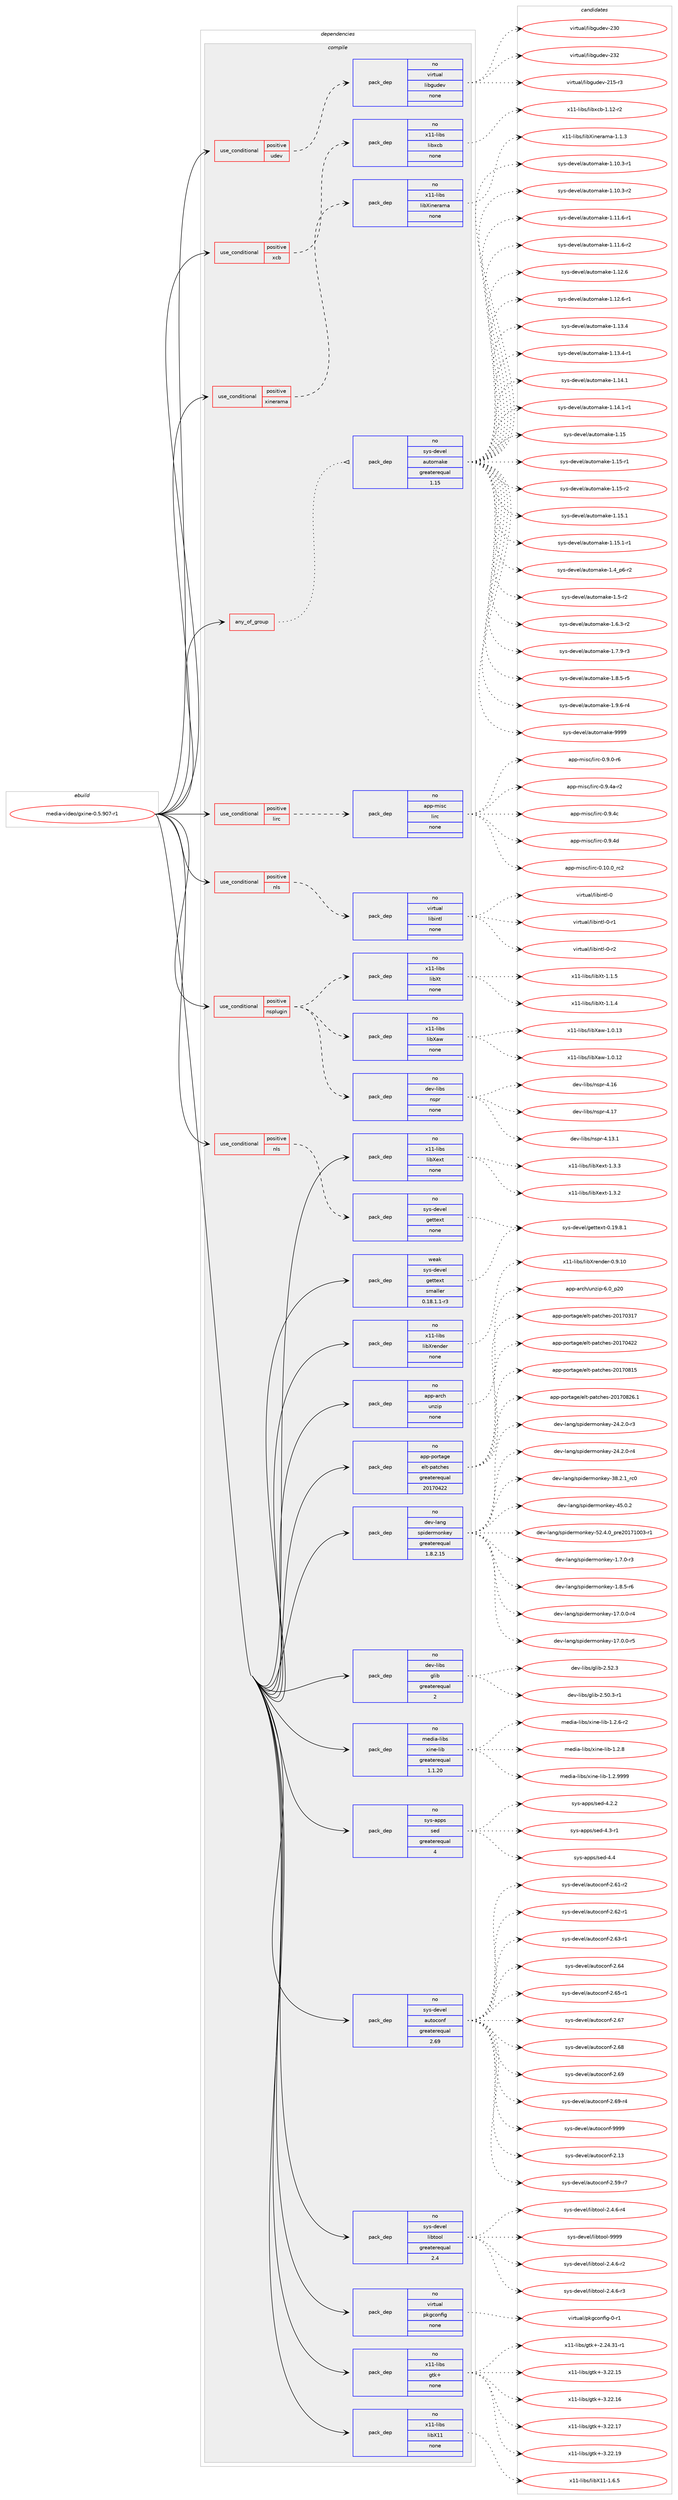 digraph prolog {

# *************
# Graph options
# *************

newrank=true;
concentrate=true;
compound=true;
graph [rankdir=LR,fontname=Helvetica,fontsize=10,ranksep=1.5];#, ranksep=2.5, nodesep=0.2];
edge  [arrowhead=vee];
node  [fontname=Helvetica,fontsize=10];

# **********
# The ebuild
# **********

subgraph cluster_leftcol {
color=gray;
rank=same;
label=<<i>ebuild</i>>;
id [label="media-video/gxine-0.5.907-r1", color=red, width=4, href="../media-video/gxine-0.5.907-r1.svg"];
}

# ****************
# The dependencies
# ****************

subgraph cluster_midcol {
color=gray;
label=<<i>dependencies</i>>;
subgraph cluster_compile {
fillcolor="#eeeeee";
style=filled;
label=<<i>compile</i>>;
subgraph any6188 {
dependency392145 [label=<<TABLE BORDER="0" CELLBORDER="1" CELLSPACING="0" CELLPADDING="4"><TR><TD CELLPADDING="10">any_of_group</TD></TR></TABLE>>, shape=none, color=red];subgraph pack289467 {
dependency392146 [label=<<TABLE BORDER="0" CELLBORDER="1" CELLSPACING="0" CELLPADDING="4" WIDTH="220"><TR><TD ROWSPAN="6" CELLPADDING="30">pack_dep</TD></TR><TR><TD WIDTH="110">no</TD></TR><TR><TD>sys-devel</TD></TR><TR><TD>automake</TD></TR><TR><TD>greaterequal</TD></TR><TR><TD>1.15</TD></TR></TABLE>>, shape=none, color=blue];
}
dependency392145:e -> dependency392146:w [weight=20,style="dotted",arrowhead="oinv"];
}
id:e -> dependency392145:w [weight=20,style="solid",arrowhead="vee"];
subgraph cond96319 {
dependency392147 [label=<<TABLE BORDER="0" CELLBORDER="1" CELLSPACING="0" CELLPADDING="4"><TR><TD ROWSPAN="3" CELLPADDING="10">use_conditional</TD></TR><TR><TD>positive</TD></TR><TR><TD>lirc</TD></TR></TABLE>>, shape=none, color=red];
subgraph pack289468 {
dependency392148 [label=<<TABLE BORDER="0" CELLBORDER="1" CELLSPACING="0" CELLPADDING="4" WIDTH="220"><TR><TD ROWSPAN="6" CELLPADDING="30">pack_dep</TD></TR><TR><TD WIDTH="110">no</TD></TR><TR><TD>app-misc</TD></TR><TR><TD>lirc</TD></TR><TR><TD>none</TD></TR><TR><TD></TD></TR></TABLE>>, shape=none, color=blue];
}
dependency392147:e -> dependency392148:w [weight=20,style="dashed",arrowhead="vee"];
}
id:e -> dependency392147:w [weight=20,style="solid",arrowhead="vee"];
subgraph cond96320 {
dependency392149 [label=<<TABLE BORDER="0" CELLBORDER="1" CELLSPACING="0" CELLPADDING="4"><TR><TD ROWSPAN="3" CELLPADDING="10">use_conditional</TD></TR><TR><TD>positive</TD></TR><TR><TD>nls</TD></TR></TABLE>>, shape=none, color=red];
subgraph pack289469 {
dependency392150 [label=<<TABLE BORDER="0" CELLBORDER="1" CELLSPACING="0" CELLPADDING="4" WIDTH="220"><TR><TD ROWSPAN="6" CELLPADDING="30">pack_dep</TD></TR><TR><TD WIDTH="110">no</TD></TR><TR><TD>sys-devel</TD></TR><TR><TD>gettext</TD></TR><TR><TD>none</TD></TR><TR><TD></TD></TR></TABLE>>, shape=none, color=blue];
}
dependency392149:e -> dependency392150:w [weight=20,style="dashed",arrowhead="vee"];
}
id:e -> dependency392149:w [weight=20,style="solid",arrowhead="vee"];
subgraph cond96321 {
dependency392151 [label=<<TABLE BORDER="0" CELLBORDER="1" CELLSPACING="0" CELLPADDING="4"><TR><TD ROWSPAN="3" CELLPADDING="10">use_conditional</TD></TR><TR><TD>positive</TD></TR><TR><TD>nls</TD></TR></TABLE>>, shape=none, color=red];
subgraph pack289470 {
dependency392152 [label=<<TABLE BORDER="0" CELLBORDER="1" CELLSPACING="0" CELLPADDING="4" WIDTH="220"><TR><TD ROWSPAN="6" CELLPADDING="30">pack_dep</TD></TR><TR><TD WIDTH="110">no</TD></TR><TR><TD>virtual</TD></TR><TR><TD>libintl</TD></TR><TR><TD>none</TD></TR><TR><TD></TD></TR></TABLE>>, shape=none, color=blue];
}
dependency392151:e -> dependency392152:w [weight=20,style="dashed",arrowhead="vee"];
}
id:e -> dependency392151:w [weight=20,style="solid",arrowhead="vee"];
subgraph cond96322 {
dependency392153 [label=<<TABLE BORDER="0" CELLBORDER="1" CELLSPACING="0" CELLPADDING="4"><TR><TD ROWSPAN="3" CELLPADDING="10">use_conditional</TD></TR><TR><TD>positive</TD></TR><TR><TD>nsplugin</TD></TR></TABLE>>, shape=none, color=red];
subgraph pack289471 {
dependency392154 [label=<<TABLE BORDER="0" CELLBORDER="1" CELLSPACING="0" CELLPADDING="4" WIDTH="220"><TR><TD ROWSPAN="6" CELLPADDING="30">pack_dep</TD></TR><TR><TD WIDTH="110">no</TD></TR><TR><TD>dev-libs</TD></TR><TR><TD>nspr</TD></TR><TR><TD>none</TD></TR><TR><TD></TD></TR></TABLE>>, shape=none, color=blue];
}
dependency392153:e -> dependency392154:w [weight=20,style="dashed",arrowhead="vee"];
subgraph pack289472 {
dependency392155 [label=<<TABLE BORDER="0" CELLBORDER="1" CELLSPACING="0" CELLPADDING="4" WIDTH="220"><TR><TD ROWSPAN="6" CELLPADDING="30">pack_dep</TD></TR><TR><TD WIDTH="110">no</TD></TR><TR><TD>x11-libs</TD></TR><TR><TD>libXaw</TD></TR><TR><TD>none</TD></TR><TR><TD></TD></TR></TABLE>>, shape=none, color=blue];
}
dependency392153:e -> dependency392155:w [weight=20,style="dashed",arrowhead="vee"];
subgraph pack289473 {
dependency392156 [label=<<TABLE BORDER="0" CELLBORDER="1" CELLSPACING="0" CELLPADDING="4" WIDTH="220"><TR><TD ROWSPAN="6" CELLPADDING="30">pack_dep</TD></TR><TR><TD WIDTH="110">no</TD></TR><TR><TD>x11-libs</TD></TR><TR><TD>libXt</TD></TR><TR><TD>none</TD></TR><TR><TD></TD></TR></TABLE>>, shape=none, color=blue];
}
dependency392153:e -> dependency392156:w [weight=20,style="dashed",arrowhead="vee"];
}
id:e -> dependency392153:w [weight=20,style="solid",arrowhead="vee"];
subgraph cond96323 {
dependency392157 [label=<<TABLE BORDER="0" CELLBORDER="1" CELLSPACING="0" CELLPADDING="4"><TR><TD ROWSPAN="3" CELLPADDING="10">use_conditional</TD></TR><TR><TD>positive</TD></TR><TR><TD>udev</TD></TR></TABLE>>, shape=none, color=red];
subgraph pack289474 {
dependency392158 [label=<<TABLE BORDER="0" CELLBORDER="1" CELLSPACING="0" CELLPADDING="4" WIDTH="220"><TR><TD ROWSPAN="6" CELLPADDING="30">pack_dep</TD></TR><TR><TD WIDTH="110">no</TD></TR><TR><TD>virtual</TD></TR><TR><TD>libgudev</TD></TR><TR><TD>none</TD></TR><TR><TD></TD></TR></TABLE>>, shape=none, color=blue];
}
dependency392157:e -> dependency392158:w [weight=20,style="dashed",arrowhead="vee"];
}
id:e -> dependency392157:w [weight=20,style="solid",arrowhead="vee"];
subgraph cond96324 {
dependency392159 [label=<<TABLE BORDER="0" CELLBORDER="1" CELLSPACING="0" CELLPADDING="4"><TR><TD ROWSPAN="3" CELLPADDING="10">use_conditional</TD></TR><TR><TD>positive</TD></TR><TR><TD>xcb</TD></TR></TABLE>>, shape=none, color=red];
subgraph pack289475 {
dependency392160 [label=<<TABLE BORDER="0" CELLBORDER="1" CELLSPACING="0" CELLPADDING="4" WIDTH="220"><TR><TD ROWSPAN="6" CELLPADDING="30">pack_dep</TD></TR><TR><TD WIDTH="110">no</TD></TR><TR><TD>x11-libs</TD></TR><TR><TD>libxcb</TD></TR><TR><TD>none</TD></TR><TR><TD></TD></TR></TABLE>>, shape=none, color=blue];
}
dependency392159:e -> dependency392160:w [weight=20,style="dashed",arrowhead="vee"];
}
id:e -> dependency392159:w [weight=20,style="solid",arrowhead="vee"];
subgraph cond96325 {
dependency392161 [label=<<TABLE BORDER="0" CELLBORDER="1" CELLSPACING="0" CELLPADDING="4"><TR><TD ROWSPAN="3" CELLPADDING="10">use_conditional</TD></TR><TR><TD>positive</TD></TR><TR><TD>xinerama</TD></TR></TABLE>>, shape=none, color=red];
subgraph pack289476 {
dependency392162 [label=<<TABLE BORDER="0" CELLBORDER="1" CELLSPACING="0" CELLPADDING="4" WIDTH="220"><TR><TD ROWSPAN="6" CELLPADDING="30">pack_dep</TD></TR><TR><TD WIDTH="110">no</TD></TR><TR><TD>x11-libs</TD></TR><TR><TD>libXinerama</TD></TR><TR><TD>none</TD></TR><TR><TD></TD></TR></TABLE>>, shape=none, color=blue];
}
dependency392161:e -> dependency392162:w [weight=20,style="dashed",arrowhead="vee"];
}
id:e -> dependency392161:w [weight=20,style="solid",arrowhead="vee"];
subgraph pack289477 {
dependency392163 [label=<<TABLE BORDER="0" CELLBORDER="1" CELLSPACING="0" CELLPADDING="4" WIDTH="220"><TR><TD ROWSPAN="6" CELLPADDING="30">pack_dep</TD></TR><TR><TD WIDTH="110">no</TD></TR><TR><TD>app-arch</TD></TR><TR><TD>unzip</TD></TR><TR><TD>none</TD></TR><TR><TD></TD></TR></TABLE>>, shape=none, color=blue];
}
id:e -> dependency392163:w [weight=20,style="solid",arrowhead="vee"];
subgraph pack289478 {
dependency392164 [label=<<TABLE BORDER="0" CELLBORDER="1" CELLSPACING="0" CELLPADDING="4" WIDTH="220"><TR><TD ROWSPAN="6" CELLPADDING="30">pack_dep</TD></TR><TR><TD WIDTH="110">no</TD></TR><TR><TD>app-portage</TD></TR><TR><TD>elt-patches</TD></TR><TR><TD>greaterequal</TD></TR><TR><TD>20170422</TD></TR></TABLE>>, shape=none, color=blue];
}
id:e -> dependency392164:w [weight=20,style="solid",arrowhead="vee"];
subgraph pack289479 {
dependency392165 [label=<<TABLE BORDER="0" CELLBORDER="1" CELLSPACING="0" CELLPADDING="4" WIDTH="220"><TR><TD ROWSPAN="6" CELLPADDING="30">pack_dep</TD></TR><TR><TD WIDTH="110">no</TD></TR><TR><TD>dev-lang</TD></TR><TR><TD>spidermonkey</TD></TR><TR><TD>greaterequal</TD></TR><TR><TD>1.8.2.15</TD></TR></TABLE>>, shape=none, color=blue];
}
id:e -> dependency392165:w [weight=20,style="solid",arrowhead="vee"];
subgraph pack289480 {
dependency392166 [label=<<TABLE BORDER="0" CELLBORDER="1" CELLSPACING="0" CELLPADDING="4" WIDTH="220"><TR><TD ROWSPAN="6" CELLPADDING="30">pack_dep</TD></TR><TR><TD WIDTH="110">no</TD></TR><TR><TD>dev-libs</TD></TR><TR><TD>glib</TD></TR><TR><TD>greaterequal</TD></TR><TR><TD>2</TD></TR></TABLE>>, shape=none, color=blue];
}
id:e -> dependency392166:w [weight=20,style="solid",arrowhead="vee"];
subgraph pack289481 {
dependency392167 [label=<<TABLE BORDER="0" CELLBORDER="1" CELLSPACING="0" CELLPADDING="4" WIDTH="220"><TR><TD ROWSPAN="6" CELLPADDING="30">pack_dep</TD></TR><TR><TD WIDTH="110">no</TD></TR><TR><TD>media-libs</TD></TR><TR><TD>xine-lib</TD></TR><TR><TD>greaterequal</TD></TR><TR><TD>1.1.20</TD></TR></TABLE>>, shape=none, color=blue];
}
id:e -> dependency392167:w [weight=20,style="solid",arrowhead="vee"];
subgraph pack289482 {
dependency392168 [label=<<TABLE BORDER="0" CELLBORDER="1" CELLSPACING="0" CELLPADDING="4" WIDTH="220"><TR><TD ROWSPAN="6" CELLPADDING="30">pack_dep</TD></TR><TR><TD WIDTH="110">no</TD></TR><TR><TD>sys-apps</TD></TR><TR><TD>sed</TD></TR><TR><TD>greaterequal</TD></TR><TR><TD>4</TD></TR></TABLE>>, shape=none, color=blue];
}
id:e -> dependency392168:w [weight=20,style="solid",arrowhead="vee"];
subgraph pack289483 {
dependency392169 [label=<<TABLE BORDER="0" CELLBORDER="1" CELLSPACING="0" CELLPADDING="4" WIDTH="220"><TR><TD ROWSPAN="6" CELLPADDING="30">pack_dep</TD></TR><TR><TD WIDTH="110">no</TD></TR><TR><TD>sys-devel</TD></TR><TR><TD>autoconf</TD></TR><TR><TD>greaterequal</TD></TR><TR><TD>2.69</TD></TR></TABLE>>, shape=none, color=blue];
}
id:e -> dependency392169:w [weight=20,style="solid",arrowhead="vee"];
subgraph pack289484 {
dependency392170 [label=<<TABLE BORDER="0" CELLBORDER="1" CELLSPACING="0" CELLPADDING="4" WIDTH="220"><TR><TD ROWSPAN="6" CELLPADDING="30">pack_dep</TD></TR><TR><TD WIDTH="110">no</TD></TR><TR><TD>sys-devel</TD></TR><TR><TD>libtool</TD></TR><TR><TD>greaterequal</TD></TR><TR><TD>2.4</TD></TR></TABLE>>, shape=none, color=blue];
}
id:e -> dependency392170:w [weight=20,style="solid",arrowhead="vee"];
subgraph pack289485 {
dependency392171 [label=<<TABLE BORDER="0" CELLBORDER="1" CELLSPACING="0" CELLPADDING="4" WIDTH="220"><TR><TD ROWSPAN="6" CELLPADDING="30">pack_dep</TD></TR><TR><TD WIDTH="110">no</TD></TR><TR><TD>virtual</TD></TR><TR><TD>pkgconfig</TD></TR><TR><TD>none</TD></TR><TR><TD></TD></TR></TABLE>>, shape=none, color=blue];
}
id:e -> dependency392171:w [weight=20,style="solid",arrowhead="vee"];
subgraph pack289486 {
dependency392172 [label=<<TABLE BORDER="0" CELLBORDER="1" CELLSPACING="0" CELLPADDING="4" WIDTH="220"><TR><TD ROWSPAN="6" CELLPADDING="30">pack_dep</TD></TR><TR><TD WIDTH="110">no</TD></TR><TR><TD>x11-libs</TD></TR><TR><TD>gtk+</TD></TR><TR><TD>none</TD></TR><TR><TD></TD></TR></TABLE>>, shape=none, color=blue];
}
id:e -> dependency392172:w [weight=20,style="solid",arrowhead="vee"];
subgraph pack289487 {
dependency392173 [label=<<TABLE BORDER="0" CELLBORDER="1" CELLSPACING="0" CELLPADDING="4" WIDTH="220"><TR><TD ROWSPAN="6" CELLPADDING="30">pack_dep</TD></TR><TR><TD WIDTH="110">no</TD></TR><TR><TD>x11-libs</TD></TR><TR><TD>libX11</TD></TR><TR><TD>none</TD></TR><TR><TD></TD></TR></TABLE>>, shape=none, color=blue];
}
id:e -> dependency392173:w [weight=20,style="solid",arrowhead="vee"];
subgraph pack289488 {
dependency392174 [label=<<TABLE BORDER="0" CELLBORDER="1" CELLSPACING="0" CELLPADDING="4" WIDTH="220"><TR><TD ROWSPAN="6" CELLPADDING="30">pack_dep</TD></TR><TR><TD WIDTH="110">no</TD></TR><TR><TD>x11-libs</TD></TR><TR><TD>libXext</TD></TR><TR><TD>none</TD></TR><TR><TD></TD></TR></TABLE>>, shape=none, color=blue];
}
id:e -> dependency392174:w [weight=20,style="solid",arrowhead="vee"];
subgraph pack289489 {
dependency392175 [label=<<TABLE BORDER="0" CELLBORDER="1" CELLSPACING="0" CELLPADDING="4" WIDTH="220"><TR><TD ROWSPAN="6" CELLPADDING="30">pack_dep</TD></TR><TR><TD WIDTH="110">no</TD></TR><TR><TD>x11-libs</TD></TR><TR><TD>libXrender</TD></TR><TR><TD>none</TD></TR><TR><TD></TD></TR></TABLE>>, shape=none, color=blue];
}
id:e -> dependency392175:w [weight=20,style="solid",arrowhead="vee"];
subgraph pack289490 {
dependency392176 [label=<<TABLE BORDER="0" CELLBORDER="1" CELLSPACING="0" CELLPADDING="4" WIDTH="220"><TR><TD ROWSPAN="6" CELLPADDING="30">pack_dep</TD></TR><TR><TD WIDTH="110">weak</TD></TR><TR><TD>sys-devel</TD></TR><TR><TD>gettext</TD></TR><TR><TD>smaller</TD></TR><TR><TD>0.18.1.1-r3</TD></TR></TABLE>>, shape=none, color=blue];
}
id:e -> dependency392176:w [weight=20,style="solid",arrowhead="vee"];
}
subgraph cluster_compileandrun {
fillcolor="#eeeeee";
style=filled;
label=<<i>compile and run</i>>;
}
subgraph cluster_run {
fillcolor="#eeeeee";
style=filled;
label=<<i>run</i>>;
}
}

# **************
# The candidates
# **************

subgraph cluster_choices {
rank=same;
color=gray;
label=<<i>candidates</i>>;

subgraph choice289467 {
color=black;
nodesep=1;
choice11512111545100101118101108479711711611110997107101454946494846514511449 [label="sys-devel/automake-1.10.3-r1", color=red, width=4,href="../sys-devel/automake-1.10.3-r1.svg"];
choice11512111545100101118101108479711711611110997107101454946494846514511450 [label="sys-devel/automake-1.10.3-r2", color=red, width=4,href="../sys-devel/automake-1.10.3-r2.svg"];
choice11512111545100101118101108479711711611110997107101454946494946544511449 [label="sys-devel/automake-1.11.6-r1", color=red, width=4,href="../sys-devel/automake-1.11.6-r1.svg"];
choice11512111545100101118101108479711711611110997107101454946494946544511450 [label="sys-devel/automake-1.11.6-r2", color=red, width=4,href="../sys-devel/automake-1.11.6-r2.svg"];
choice1151211154510010111810110847971171161111099710710145494649504654 [label="sys-devel/automake-1.12.6", color=red, width=4,href="../sys-devel/automake-1.12.6.svg"];
choice11512111545100101118101108479711711611110997107101454946495046544511449 [label="sys-devel/automake-1.12.6-r1", color=red, width=4,href="../sys-devel/automake-1.12.6-r1.svg"];
choice1151211154510010111810110847971171161111099710710145494649514652 [label="sys-devel/automake-1.13.4", color=red, width=4,href="../sys-devel/automake-1.13.4.svg"];
choice11512111545100101118101108479711711611110997107101454946495146524511449 [label="sys-devel/automake-1.13.4-r1", color=red, width=4,href="../sys-devel/automake-1.13.4-r1.svg"];
choice1151211154510010111810110847971171161111099710710145494649524649 [label="sys-devel/automake-1.14.1", color=red, width=4,href="../sys-devel/automake-1.14.1.svg"];
choice11512111545100101118101108479711711611110997107101454946495246494511449 [label="sys-devel/automake-1.14.1-r1", color=red, width=4,href="../sys-devel/automake-1.14.1-r1.svg"];
choice115121115451001011181011084797117116111109971071014549464953 [label="sys-devel/automake-1.15", color=red, width=4,href="../sys-devel/automake-1.15.svg"];
choice1151211154510010111810110847971171161111099710710145494649534511449 [label="sys-devel/automake-1.15-r1", color=red, width=4,href="../sys-devel/automake-1.15-r1.svg"];
choice1151211154510010111810110847971171161111099710710145494649534511450 [label="sys-devel/automake-1.15-r2", color=red, width=4,href="../sys-devel/automake-1.15-r2.svg"];
choice1151211154510010111810110847971171161111099710710145494649534649 [label="sys-devel/automake-1.15.1", color=red, width=4,href="../sys-devel/automake-1.15.1.svg"];
choice11512111545100101118101108479711711611110997107101454946495346494511449 [label="sys-devel/automake-1.15.1-r1", color=red, width=4,href="../sys-devel/automake-1.15.1-r1.svg"];
choice115121115451001011181011084797117116111109971071014549465295112544511450 [label="sys-devel/automake-1.4_p6-r2", color=red, width=4,href="../sys-devel/automake-1.4_p6-r2.svg"];
choice11512111545100101118101108479711711611110997107101454946534511450 [label="sys-devel/automake-1.5-r2", color=red, width=4,href="../sys-devel/automake-1.5-r2.svg"];
choice115121115451001011181011084797117116111109971071014549465446514511450 [label="sys-devel/automake-1.6.3-r2", color=red, width=4,href="../sys-devel/automake-1.6.3-r2.svg"];
choice115121115451001011181011084797117116111109971071014549465546574511451 [label="sys-devel/automake-1.7.9-r3", color=red, width=4,href="../sys-devel/automake-1.7.9-r3.svg"];
choice115121115451001011181011084797117116111109971071014549465646534511453 [label="sys-devel/automake-1.8.5-r5", color=red, width=4,href="../sys-devel/automake-1.8.5-r5.svg"];
choice115121115451001011181011084797117116111109971071014549465746544511452 [label="sys-devel/automake-1.9.6-r4", color=red, width=4,href="../sys-devel/automake-1.9.6-r4.svg"];
choice115121115451001011181011084797117116111109971071014557575757 [label="sys-devel/automake-9999", color=red, width=4,href="../sys-devel/automake-9999.svg"];
dependency392146:e -> choice11512111545100101118101108479711711611110997107101454946494846514511449:w [style=dotted,weight="100"];
dependency392146:e -> choice11512111545100101118101108479711711611110997107101454946494846514511450:w [style=dotted,weight="100"];
dependency392146:e -> choice11512111545100101118101108479711711611110997107101454946494946544511449:w [style=dotted,weight="100"];
dependency392146:e -> choice11512111545100101118101108479711711611110997107101454946494946544511450:w [style=dotted,weight="100"];
dependency392146:e -> choice1151211154510010111810110847971171161111099710710145494649504654:w [style=dotted,weight="100"];
dependency392146:e -> choice11512111545100101118101108479711711611110997107101454946495046544511449:w [style=dotted,weight="100"];
dependency392146:e -> choice1151211154510010111810110847971171161111099710710145494649514652:w [style=dotted,weight="100"];
dependency392146:e -> choice11512111545100101118101108479711711611110997107101454946495146524511449:w [style=dotted,weight="100"];
dependency392146:e -> choice1151211154510010111810110847971171161111099710710145494649524649:w [style=dotted,weight="100"];
dependency392146:e -> choice11512111545100101118101108479711711611110997107101454946495246494511449:w [style=dotted,weight="100"];
dependency392146:e -> choice115121115451001011181011084797117116111109971071014549464953:w [style=dotted,weight="100"];
dependency392146:e -> choice1151211154510010111810110847971171161111099710710145494649534511449:w [style=dotted,weight="100"];
dependency392146:e -> choice1151211154510010111810110847971171161111099710710145494649534511450:w [style=dotted,weight="100"];
dependency392146:e -> choice1151211154510010111810110847971171161111099710710145494649534649:w [style=dotted,weight="100"];
dependency392146:e -> choice11512111545100101118101108479711711611110997107101454946495346494511449:w [style=dotted,weight="100"];
dependency392146:e -> choice115121115451001011181011084797117116111109971071014549465295112544511450:w [style=dotted,weight="100"];
dependency392146:e -> choice11512111545100101118101108479711711611110997107101454946534511450:w [style=dotted,weight="100"];
dependency392146:e -> choice115121115451001011181011084797117116111109971071014549465446514511450:w [style=dotted,weight="100"];
dependency392146:e -> choice115121115451001011181011084797117116111109971071014549465546574511451:w [style=dotted,weight="100"];
dependency392146:e -> choice115121115451001011181011084797117116111109971071014549465646534511453:w [style=dotted,weight="100"];
dependency392146:e -> choice115121115451001011181011084797117116111109971071014549465746544511452:w [style=dotted,weight="100"];
dependency392146:e -> choice115121115451001011181011084797117116111109971071014557575757:w [style=dotted,weight="100"];
}
subgraph choice289468 {
color=black;
nodesep=1;
choice971121124510910511599471081051149945484649484648951149950 [label="app-misc/lirc-0.10.0_rc2", color=red, width=4,href="../app-misc/lirc-0.10.0_rc2.svg"];
choice97112112451091051159947108105114994548465746484511454 [label="app-misc/lirc-0.9.0-r6", color=red, width=4,href="../app-misc/lirc-0.9.0-r6.svg"];
choice9711211245109105115994710810511499454846574652974511450 [label="app-misc/lirc-0.9.4a-r2", color=red, width=4,href="../app-misc/lirc-0.9.4a-r2.svg"];
choice971121124510910511599471081051149945484657465299 [label="app-misc/lirc-0.9.4c", color=red, width=4,href="../app-misc/lirc-0.9.4c.svg"];
choice9711211245109105115994710810511499454846574652100 [label="app-misc/lirc-0.9.4d", color=red, width=4,href="../app-misc/lirc-0.9.4d.svg"];
dependency392148:e -> choice971121124510910511599471081051149945484649484648951149950:w [style=dotted,weight="100"];
dependency392148:e -> choice97112112451091051159947108105114994548465746484511454:w [style=dotted,weight="100"];
dependency392148:e -> choice9711211245109105115994710810511499454846574652974511450:w [style=dotted,weight="100"];
dependency392148:e -> choice971121124510910511599471081051149945484657465299:w [style=dotted,weight="100"];
dependency392148:e -> choice9711211245109105115994710810511499454846574652100:w [style=dotted,weight="100"];
}
subgraph choice289469 {
color=black;
nodesep=1;
choice1151211154510010111810110847103101116116101120116454846495746564649 [label="sys-devel/gettext-0.19.8.1", color=red, width=4,href="../sys-devel/gettext-0.19.8.1.svg"];
dependency392150:e -> choice1151211154510010111810110847103101116116101120116454846495746564649:w [style=dotted,weight="100"];
}
subgraph choice289470 {
color=black;
nodesep=1;
choice1181051141161179710847108105981051101161084548 [label="virtual/libintl-0", color=red, width=4,href="../virtual/libintl-0.svg"];
choice11810511411611797108471081059810511011610845484511449 [label="virtual/libintl-0-r1", color=red, width=4,href="../virtual/libintl-0-r1.svg"];
choice11810511411611797108471081059810511011610845484511450 [label="virtual/libintl-0-r2", color=red, width=4,href="../virtual/libintl-0-r2.svg"];
dependency392152:e -> choice1181051141161179710847108105981051101161084548:w [style=dotted,weight="100"];
dependency392152:e -> choice11810511411611797108471081059810511011610845484511449:w [style=dotted,weight="100"];
dependency392152:e -> choice11810511411611797108471081059810511011610845484511450:w [style=dotted,weight="100"];
}
subgraph choice289471 {
color=black;
nodesep=1;
choice10010111845108105981154711011511211445524649514649 [label="dev-libs/nspr-4.13.1", color=red, width=4,href="../dev-libs/nspr-4.13.1.svg"];
choice1001011184510810598115471101151121144552464954 [label="dev-libs/nspr-4.16", color=red, width=4,href="../dev-libs/nspr-4.16.svg"];
choice1001011184510810598115471101151121144552464955 [label="dev-libs/nspr-4.17", color=red, width=4,href="../dev-libs/nspr-4.17.svg"];
dependency392154:e -> choice10010111845108105981154711011511211445524649514649:w [style=dotted,weight="100"];
dependency392154:e -> choice1001011184510810598115471101151121144552464954:w [style=dotted,weight="100"];
dependency392154:e -> choice1001011184510810598115471101151121144552464955:w [style=dotted,weight="100"];
}
subgraph choice289472 {
color=black;
nodesep=1;
choice120494945108105981154710810598889711945494648464950 [label="x11-libs/libXaw-1.0.12", color=red, width=4,href="../x11-libs/libXaw-1.0.12.svg"];
choice120494945108105981154710810598889711945494648464951 [label="x11-libs/libXaw-1.0.13", color=red, width=4,href="../x11-libs/libXaw-1.0.13.svg"];
dependency392155:e -> choice120494945108105981154710810598889711945494648464950:w [style=dotted,weight="100"];
dependency392155:e -> choice120494945108105981154710810598889711945494648464951:w [style=dotted,weight="100"];
}
subgraph choice289473 {
color=black;
nodesep=1;
choice12049494510810598115471081059888116454946494652 [label="x11-libs/libXt-1.1.4", color=red, width=4,href="../x11-libs/libXt-1.1.4.svg"];
choice12049494510810598115471081059888116454946494653 [label="x11-libs/libXt-1.1.5", color=red, width=4,href="../x11-libs/libXt-1.1.5.svg"];
dependency392156:e -> choice12049494510810598115471081059888116454946494652:w [style=dotted,weight="100"];
dependency392156:e -> choice12049494510810598115471081059888116454946494653:w [style=dotted,weight="100"];
}
subgraph choice289474 {
color=black;
nodesep=1;
choice118105114116117971084710810598103117100101118455049534511451 [label="virtual/libgudev-215-r3", color=red, width=4,href="../virtual/libgudev-215-r3.svg"];
choice11810511411611797108471081059810311710010111845505148 [label="virtual/libgudev-230", color=red, width=4,href="../virtual/libgudev-230.svg"];
choice11810511411611797108471081059810311710010111845505150 [label="virtual/libgudev-232", color=red, width=4,href="../virtual/libgudev-232.svg"];
dependency392158:e -> choice118105114116117971084710810598103117100101118455049534511451:w [style=dotted,weight="100"];
dependency392158:e -> choice11810511411611797108471081059810311710010111845505148:w [style=dotted,weight="100"];
dependency392158:e -> choice11810511411611797108471081059810311710010111845505150:w [style=dotted,weight="100"];
}
subgraph choice289475 {
color=black;
nodesep=1;
choice120494945108105981154710810598120999845494649504511450 [label="x11-libs/libxcb-1.12-r2", color=red, width=4,href="../x11-libs/libxcb-1.12-r2.svg"];
dependency392160:e -> choice120494945108105981154710810598120999845494649504511450:w [style=dotted,weight="100"];
}
subgraph choice289476 {
color=black;
nodesep=1;
choice120494945108105981154710810598881051101011149710997454946494651 [label="x11-libs/libXinerama-1.1.3", color=red, width=4,href="../x11-libs/libXinerama-1.1.3.svg"];
dependency392162:e -> choice120494945108105981154710810598881051101011149710997454946494651:w [style=dotted,weight="100"];
}
subgraph choice289477 {
color=black;
nodesep=1;
choice971121124597114991044711711012210511245544648951125048 [label="app-arch/unzip-6.0_p20", color=red, width=4,href="../app-arch/unzip-6.0_p20.svg"];
dependency392163:e -> choice971121124597114991044711711012210511245544648951125048:w [style=dotted,weight="100"];
}
subgraph choice289478 {
color=black;
nodesep=1;
choice97112112451121111141169710310147101108116451129711699104101115455048495548514955 [label="app-portage/elt-patches-20170317", color=red, width=4,href="../app-portage/elt-patches-20170317.svg"];
choice97112112451121111141169710310147101108116451129711699104101115455048495548525050 [label="app-portage/elt-patches-20170422", color=red, width=4,href="../app-portage/elt-patches-20170422.svg"];
choice97112112451121111141169710310147101108116451129711699104101115455048495548564953 [label="app-portage/elt-patches-20170815", color=red, width=4,href="../app-portage/elt-patches-20170815.svg"];
choice971121124511211111411697103101471011081164511297116991041011154550484955485650544649 [label="app-portage/elt-patches-20170826.1", color=red, width=4,href="../app-portage/elt-patches-20170826.1.svg"];
dependency392164:e -> choice97112112451121111141169710310147101108116451129711699104101115455048495548514955:w [style=dotted,weight="100"];
dependency392164:e -> choice97112112451121111141169710310147101108116451129711699104101115455048495548525050:w [style=dotted,weight="100"];
dependency392164:e -> choice97112112451121111141169710310147101108116451129711699104101115455048495548564953:w [style=dotted,weight="100"];
dependency392164:e -> choice971121124511211111411697103101471011081164511297116991041011154550484955485650544649:w [style=dotted,weight="100"];
}
subgraph choice289479 {
color=black;
nodesep=1;
choice1001011184510897110103471151121051001011141091111101071011214549465546484511451 [label="dev-lang/spidermonkey-1.7.0-r3", color=red, width=4,href="../dev-lang/spidermonkey-1.7.0-r3.svg"];
choice1001011184510897110103471151121051001011141091111101071011214549465646534511454 [label="dev-lang/spidermonkey-1.8.5-r6", color=red, width=4,href="../dev-lang/spidermonkey-1.8.5-r6.svg"];
choice100101118451089711010347115112105100101114109111110107101121454955464846484511452 [label="dev-lang/spidermonkey-17.0.0-r4", color=red, width=4,href="../dev-lang/spidermonkey-17.0.0-r4.svg"];
choice100101118451089711010347115112105100101114109111110107101121454955464846484511453 [label="dev-lang/spidermonkey-17.0.0-r5", color=red, width=4,href="../dev-lang/spidermonkey-17.0.0-r5.svg"];
choice100101118451089711010347115112105100101114109111110107101121455052465046484511451 [label="dev-lang/spidermonkey-24.2.0-r3", color=red, width=4,href="../dev-lang/spidermonkey-24.2.0-r3.svg"];
choice100101118451089711010347115112105100101114109111110107101121455052465046484511452 [label="dev-lang/spidermonkey-24.2.0-r4", color=red, width=4,href="../dev-lang/spidermonkey-24.2.0-r4.svg"];
choice10010111845108971101034711511210510010111410911111010710112145515646504649951149948 [label="dev-lang/spidermonkey-38.2.1_rc0", color=red, width=4,href="../dev-lang/spidermonkey-38.2.1_rc0.svg"];
choice10010111845108971101034711511210510010111410911111010710112145525346484650 [label="dev-lang/spidermonkey-45.0.2", color=red, width=4,href="../dev-lang/spidermonkey-45.0.2.svg"];
choice100101118451089711010347115112105100101114109111110107101121455350465246489511211410150484955494848514511449 [label="dev-lang/spidermonkey-52.4.0_pre20171003-r1", color=red, width=4,href="../dev-lang/spidermonkey-52.4.0_pre20171003-r1.svg"];
dependency392165:e -> choice1001011184510897110103471151121051001011141091111101071011214549465546484511451:w [style=dotted,weight="100"];
dependency392165:e -> choice1001011184510897110103471151121051001011141091111101071011214549465646534511454:w [style=dotted,weight="100"];
dependency392165:e -> choice100101118451089711010347115112105100101114109111110107101121454955464846484511452:w [style=dotted,weight="100"];
dependency392165:e -> choice100101118451089711010347115112105100101114109111110107101121454955464846484511453:w [style=dotted,weight="100"];
dependency392165:e -> choice100101118451089711010347115112105100101114109111110107101121455052465046484511451:w [style=dotted,weight="100"];
dependency392165:e -> choice100101118451089711010347115112105100101114109111110107101121455052465046484511452:w [style=dotted,weight="100"];
dependency392165:e -> choice10010111845108971101034711511210510010111410911111010710112145515646504649951149948:w [style=dotted,weight="100"];
dependency392165:e -> choice10010111845108971101034711511210510010111410911111010710112145525346484650:w [style=dotted,weight="100"];
dependency392165:e -> choice100101118451089711010347115112105100101114109111110107101121455350465246489511211410150484955494848514511449:w [style=dotted,weight="100"];
}
subgraph choice289480 {
color=black;
nodesep=1;
choice10010111845108105981154710310810598455046534846514511449 [label="dev-libs/glib-2.50.3-r1", color=red, width=4,href="../dev-libs/glib-2.50.3-r1.svg"];
choice1001011184510810598115471031081059845504653504651 [label="dev-libs/glib-2.52.3", color=red, width=4,href="../dev-libs/glib-2.52.3.svg"];
dependency392166:e -> choice10010111845108105981154710310810598455046534846514511449:w [style=dotted,weight="100"];
dependency392166:e -> choice1001011184510810598115471031081059845504653504651:w [style=dotted,weight="100"];
}
subgraph choice289481 {
color=black;
nodesep=1;
choice1091011001059745108105981154712010511010145108105984549465046544511450 [label="media-libs/xine-lib-1.2.6-r2", color=red, width=4,href="../media-libs/xine-lib-1.2.6-r2.svg"];
choice109101100105974510810598115471201051101014510810598454946504656 [label="media-libs/xine-lib-1.2.8", color=red, width=4,href="../media-libs/xine-lib-1.2.8.svg"];
choice109101100105974510810598115471201051101014510810598454946504657575757 [label="media-libs/xine-lib-1.2.9999", color=red, width=4,href="../media-libs/xine-lib-1.2.9999.svg"];
dependency392167:e -> choice1091011001059745108105981154712010511010145108105984549465046544511450:w [style=dotted,weight="100"];
dependency392167:e -> choice109101100105974510810598115471201051101014510810598454946504656:w [style=dotted,weight="100"];
dependency392167:e -> choice109101100105974510810598115471201051101014510810598454946504657575757:w [style=dotted,weight="100"];
}
subgraph choice289482 {
color=black;
nodesep=1;
choice115121115459711211211547115101100455246504650 [label="sys-apps/sed-4.2.2", color=red, width=4,href="../sys-apps/sed-4.2.2.svg"];
choice115121115459711211211547115101100455246514511449 [label="sys-apps/sed-4.3-r1", color=red, width=4,href="../sys-apps/sed-4.3-r1.svg"];
choice11512111545971121121154711510110045524652 [label="sys-apps/sed-4.4", color=red, width=4,href="../sys-apps/sed-4.4.svg"];
dependency392168:e -> choice115121115459711211211547115101100455246504650:w [style=dotted,weight="100"];
dependency392168:e -> choice115121115459711211211547115101100455246514511449:w [style=dotted,weight="100"];
dependency392168:e -> choice11512111545971121121154711510110045524652:w [style=dotted,weight="100"];
}
subgraph choice289483 {
color=black;
nodesep=1;
choice115121115451001011181011084797117116111991111101024550464951 [label="sys-devel/autoconf-2.13", color=red, width=4,href="../sys-devel/autoconf-2.13.svg"];
choice1151211154510010111810110847971171161119911111010245504653574511455 [label="sys-devel/autoconf-2.59-r7", color=red, width=4,href="../sys-devel/autoconf-2.59-r7.svg"];
choice1151211154510010111810110847971171161119911111010245504654494511450 [label="sys-devel/autoconf-2.61-r2", color=red, width=4,href="../sys-devel/autoconf-2.61-r2.svg"];
choice1151211154510010111810110847971171161119911111010245504654504511449 [label="sys-devel/autoconf-2.62-r1", color=red, width=4,href="../sys-devel/autoconf-2.62-r1.svg"];
choice1151211154510010111810110847971171161119911111010245504654514511449 [label="sys-devel/autoconf-2.63-r1", color=red, width=4,href="../sys-devel/autoconf-2.63-r1.svg"];
choice115121115451001011181011084797117116111991111101024550465452 [label="sys-devel/autoconf-2.64", color=red, width=4,href="../sys-devel/autoconf-2.64.svg"];
choice1151211154510010111810110847971171161119911111010245504654534511449 [label="sys-devel/autoconf-2.65-r1", color=red, width=4,href="../sys-devel/autoconf-2.65-r1.svg"];
choice115121115451001011181011084797117116111991111101024550465455 [label="sys-devel/autoconf-2.67", color=red, width=4,href="../sys-devel/autoconf-2.67.svg"];
choice115121115451001011181011084797117116111991111101024550465456 [label="sys-devel/autoconf-2.68", color=red, width=4,href="../sys-devel/autoconf-2.68.svg"];
choice115121115451001011181011084797117116111991111101024550465457 [label="sys-devel/autoconf-2.69", color=red, width=4,href="../sys-devel/autoconf-2.69.svg"];
choice1151211154510010111810110847971171161119911111010245504654574511452 [label="sys-devel/autoconf-2.69-r4", color=red, width=4,href="../sys-devel/autoconf-2.69-r4.svg"];
choice115121115451001011181011084797117116111991111101024557575757 [label="sys-devel/autoconf-9999", color=red, width=4,href="../sys-devel/autoconf-9999.svg"];
dependency392169:e -> choice115121115451001011181011084797117116111991111101024550464951:w [style=dotted,weight="100"];
dependency392169:e -> choice1151211154510010111810110847971171161119911111010245504653574511455:w [style=dotted,weight="100"];
dependency392169:e -> choice1151211154510010111810110847971171161119911111010245504654494511450:w [style=dotted,weight="100"];
dependency392169:e -> choice1151211154510010111810110847971171161119911111010245504654504511449:w [style=dotted,weight="100"];
dependency392169:e -> choice1151211154510010111810110847971171161119911111010245504654514511449:w [style=dotted,weight="100"];
dependency392169:e -> choice115121115451001011181011084797117116111991111101024550465452:w [style=dotted,weight="100"];
dependency392169:e -> choice1151211154510010111810110847971171161119911111010245504654534511449:w [style=dotted,weight="100"];
dependency392169:e -> choice115121115451001011181011084797117116111991111101024550465455:w [style=dotted,weight="100"];
dependency392169:e -> choice115121115451001011181011084797117116111991111101024550465456:w [style=dotted,weight="100"];
dependency392169:e -> choice115121115451001011181011084797117116111991111101024550465457:w [style=dotted,weight="100"];
dependency392169:e -> choice1151211154510010111810110847971171161119911111010245504654574511452:w [style=dotted,weight="100"];
dependency392169:e -> choice115121115451001011181011084797117116111991111101024557575757:w [style=dotted,weight="100"];
}
subgraph choice289484 {
color=black;
nodesep=1;
choice1151211154510010111810110847108105981161111111084550465246544511450 [label="sys-devel/libtool-2.4.6-r2", color=red, width=4,href="../sys-devel/libtool-2.4.6-r2.svg"];
choice1151211154510010111810110847108105981161111111084550465246544511451 [label="sys-devel/libtool-2.4.6-r3", color=red, width=4,href="../sys-devel/libtool-2.4.6-r3.svg"];
choice1151211154510010111810110847108105981161111111084550465246544511452 [label="sys-devel/libtool-2.4.6-r4", color=red, width=4,href="../sys-devel/libtool-2.4.6-r4.svg"];
choice1151211154510010111810110847108105981161111111084557575757 [label="sys-devel/libtool-9999", color=red, width=4,href="../sys-devel/libtool-9999.svg"];
dependency392170:e -> choice1151211154510010111810110847108105981161111111084550465246544511450:w [style=dotted,weight="100"];
dependency392170:e -> choice1151211154510010111810110847108105981161111111084550465246544511451:w [style=dotted,weight="100"];
dependency392170:e -> choice1151211154510010111810110847108105981161111111084550465246544511452:w [style=dotted,weight="100"];
dependency392170:e -> choice1151211154510010111810110847108105981161111111084557575757:w [style=dotted,weight="100"];
}
subgraph choice289485 {
color=black;
nodesep=1;
choice11810511411611797108471121071039911111010210510345484511449 [label="virtual/pkgconfig-0-r1", color=red, width=4,href="../virtual/pkgconfig-0-r1.svg"];
dependency392171:e -> choice11810511411611797108471121071039911111010210510345484511449:w [style=dotted,weight="100"];
}
subgraph choice289486 {
color=black;
nodesep=1;
choice12049494510810598115471031161074345504650524651494511449 [label="x11-libs/gtk+-2.24.31-r1", color=red, width=4,href="../x11-libs/gtk+-2.24.31-r1.svg"];
choice1204949451081059811547103116107434551465050464953 [label="x11-libs/gtk+-3.22.15", color=red, width=4,href="../x11-libs/gtk+-3.22.15.svg"];
choice1204949451081059811547103116107434551465050464954 [label="x11-libs/gtk+-3.22.16", color=red, width=4,href="../x11-libs/gtk+-3.22.16.svg"];
choice1204949451081059811547103116107434551465050464955 [label="x11-libs/gtk+-3.22.17", color=red, width=4,href="../x11-libs/gtk+-3.22.17.svg"];
choice1204949451081059811547103116107434551465050464957 [label="x11-libs/gtk+-3.22.19", color=red, width=4,href="../x11-libs/gtk+-3.22.19.svg"];
dependency392172:e -> choice12049494510810598115471031161074345504650524651494511449:w [style=dotted,weight="100"];
dependency392172:e -> choice1204949451081059811547103116107434551465050464953:w [style=dotted,weight="100"];
dependency392172:e -> choice1204949451081059811547103116107434551465050464954:w [style=dotted,weight="100"];
dependency392172:e -> choice1204949451081059811547103116107434551465050464955:w [style=dotted,weight="100"];
dependency392172:e -> choice1204949451081059811547103116107434551465050464957:w [style=dotted,weight="100"];
}
subgraph choice289487 {
color=black;
nodesep=1;
choice120494945108105981154710810598884949454946544653 [label="x11-libs/libX11-1.6.5", color=red, width=4,href="../x11-libs/libX11-1.6.5.svg"];
dependency392173:e -> choice120494945108105981154710810598884949454946544653:w [style=dotted,weight="100"];
}
subgraph choice289488 {
color=black;
nodesep=1;
choice12049494510810598115471081059888101120116454946514650 [label="x11-libs/libXext-1.3.2", color=red, width=4,href="../x11-libs/libXext-1.3.2.svg"];
choice12049494510810598115471081059888101120116454946514651 [label="x11-libs/libXext-1.3.3", color=red, width=4,href="../x11-libs/libXext-1.3.3.svg"];
dependency392174:e -> choice12049494510810598115471081059888101120116454946514650:w [style=dotted,weight="100"];
dependency392174:e -> choice12049494510810598115471081059888101120116454946514651:w [style=dotted,weight="100"];
}
subgraph choice289489 {
color=black;
nodesep=1;
choice1204949451081059811547108105988811410111010010111445484657464948 [label="x11-libs/libXrender-0.9.10", color=red, width=4,href="../x11-libs/libXrender-0.9.10.svg"];
dependency392175:e -> choice1204949451081059811547108105988811410111010010111445484657464948:w [style=dotted,weight="100"];
}
subgraph choice289490 {
color=black;
nodesep=1;
choice1151211154510010111810110847103101116116101120116454846495746564649 [label="sys-devel/gettext-0.19.8.1", color=red, width=4,href="../sys-devel/gettext-0.19.8.1.svg"];
dependency392176:e -> choice1151211154510010111810110847103101116116101120116454846495746564649:w [style=dotted,weight="100"];
}
}

}
